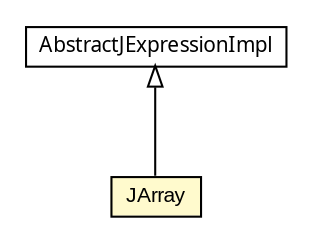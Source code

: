 #!/usr/local/bin/dot
#
# Class diagram 
# Generated by UMLGraph version 5.1 (http://www.umlgraph.org/)
#

digraph G {
	edge [fontname="arial",fontsize=10,labelfontname="arial",labelfontsize=10];
	node [fontname="arial",fontsize=10,shape=plaintext];
	nodesep=0.25;
	ranksep=0.5;
	// com.helger.jcodemodel.JArray
	c8366 [label=<<table title="com.helger.jcodemodel.JArray" border="0" cellborder="1" cellspacing="0" cellpadding="2" port="p" bgcolor="lemonChiffon" href="./JArray.html">
		<tr><td><table border="0" cellspacing="0" cellpadding="1">
<tr><td align="center" balign="center"> JArray </td></tr>
		</table></td></tr>
		</table>>, fontname="arial", fontcolor="black", fontsize=10.0];
	// com.helger.jcodemodel.AbstractJExpressionImpl
	c8388 [label=<<table title="com.helger.jcodemodel.AbstractJExpressionImpl" border="0" cellborder="1" cellspacing="0" cellpadding="2" port="p" href="./AbstractJExpressionImpl.html">
		<tr><td><table border="0" cellspacing="0" cellpadding="1">
<tr><td align="center" balign="center"><font face="ariali"> AbstractJExpressionImpl </font></td></tr>
		</table></td></tr>
		</table>>, fontname="arial", fontcolor="black", fontsize=10.0];
	//com.helger.jcodemodel.JArray extends com.helger.jcodemodel.AbstractJExpressionImpl
	c8388:p -> c8366:p [dir=back,arrowtail=empty];
}

